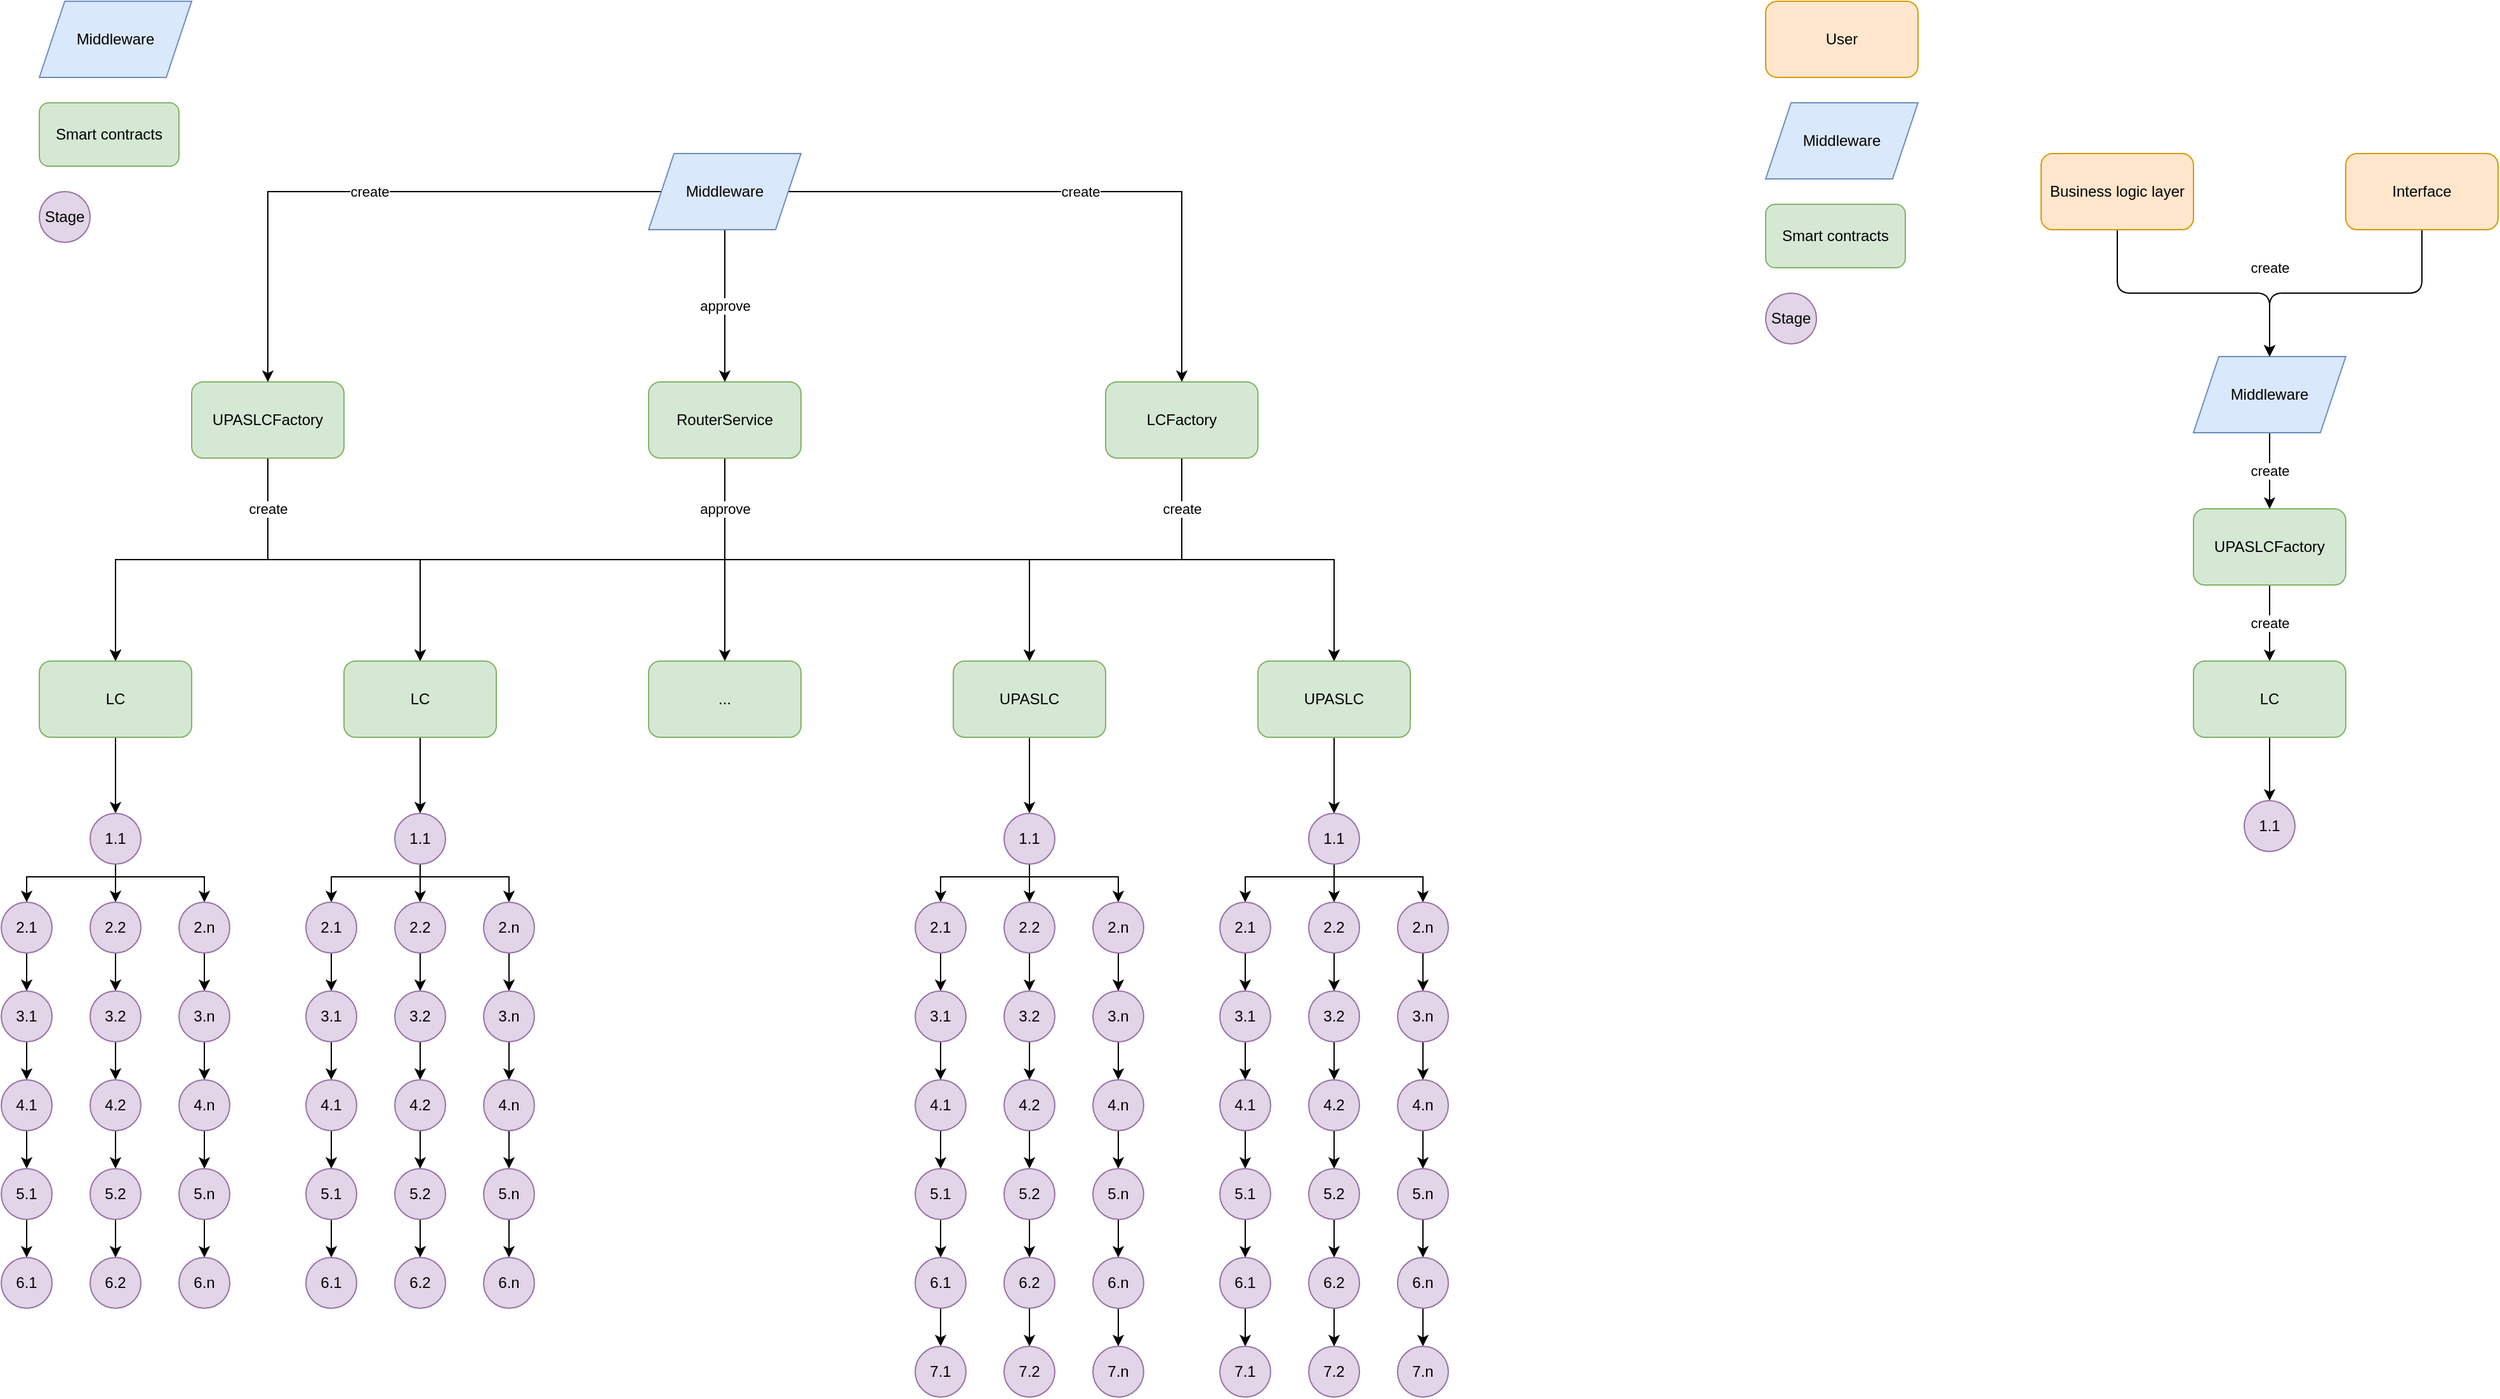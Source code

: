 <mxfile version="18.1.3" type="github" pages="2">
  <diagram id="cOJ6bMbGwsnGVkhMZ-Hh" name="Page-1">
    <mxGraphModel dx="3000" dy="1718" grid="1" gridSize="10" guides="1" tooltips="1" connect="1" arrows="1" fold="1" page="1" pageScale="1" pageWidth="1200" pageHeight="1600" math="0" shadow="0">
      <root>
        <mxCell id="0" />
        <mxCell id="1" style="" parent="0" />
        <mxCell id="2ZjBECKihrtTbiOOMeR6-36" style="edgeStyle=orthogonalEdgeStyle;rounded=0;orthogonalLoop=1;jettySize=auto;html=1;entryX=0.5;entryY=0;entryDx=0;entryDy=0;" parent="1" source="2ZjBECKihrtTbiOOMeR6-1" target="2ZjBECKihrtTbiOOMeR6-8" edge="1">
          <mxGeometry relative="1" as="geometry">
            <Array as="points">
              <mxPoint x="580" y="440" />
              <mxPoint x="100" y="440" />
            </Array>
          </mxGeometry>
        </mxCell>
        <mxCell id="2ZjBECKihrtTbiOOMeR6-37" style="edgeStyle=orthogonalEdgeStyle;rounded=0;orthogonalLoop=1;jettySize=auto;html=1;entryX=0.5;entryY=0;entryDx=0;entryDy=0;" parent="1" source="2ZjBECKihrtTbiOOMeR6-1" target="2ZjBECKihrtTbiOOMeR6-22" edge="1">
          <mxGeometry relative="1" as="geometry">
            <Array as="points">
              <mxPoint x="580" y="440" />
              <mxPoint x="340" y="440" />
            </Array>
          </mxGeometry>
        </mxCell>
        <mxCell id="2ZjBECKihrtTbiOOMeR6-38" style="edgeStyle=orthogonalEdgeStyle;rounded=0;orthogonalLoop=1;jettySize=auto;html=1;" parent="1" source="2ZjBECKihrtTbiOOMeR6-1" target="2ZjBECKihrtTbiOOMeR6-28" edge="1">
          <mxGeometry relative="1" as="geometry">
            <Array as="points">
              <mxPoint x="580" y="440" />
              <mxPoint x="1060" y="440" />
            </Array>
          </mxGeometry>
        </mxCell>
        <mxCell id="2ZjBECKihrtTbiOOMeR6-39" style="edgeStyle=orthogonalEdgeStyle;rounded=0;orthogonalLoop=1;jettySize=auto;html=1;" parent="1" source="2ZjBECKihrtTbiOOMeR6-1" target="2ZjBECKihrtTbiOOMeR6-26" edge="1">
          <mxGeometry relative="1" as="geometry">
            <Array as="points">
              <mxPoint x="580" y="440" />
              <mxPoint x="820" y="440" />
            </Array>
          </mxGeometry>
        </mxCell>
        <mxCell id="2ZjBECKihrtTbiOOMeR6-40" value="approve" style="edgeStyle=orthogonalEdgeStyle;rounded=0;orthogonalLoop=1;jettySize=auto;html=1;entryX=0.5;entryY=0;entryDx=0;entryDy=0;" parent="1" source="2ZjBECKihrtTbiOOMeR6-1" target="2ZjBECKihrtTbiOOMeR6-32" edge="1">
          <mxGeometry x="-0.5" relative="1" as="geometry">
            <mxPoint as="offset" />
          </mxGeometry>
        </mxCell>
        <mxCell id="2ZjBECKihrtTbiOOMeR6-1" value="RouterService" style="rounded=1;whiteSpace=wrap;html=1;fillColor=#d5e8d4;strokeColor=#82b366;" parent="1" vertex="1">
          <mxGeometry x="520" y="300" width="120" height="60" as="geometry" />
        </mxCell>
        <mxCell id="2ZjBECKihrtTbiOOMeR6-23" style="edgeStyle=orthogonalEdgeStyle;rounded=0;orthogonalLoop=1;jettySize=auto;html=1;entryX=0.5;entryY=0;entryDx=0;entryDy=0;" parent="1" source="2ZjBECKihrtTbiOOMeR6-2" target="2ZjBECKihrtTbiOOMeR6-8" edge="1">
          <mxGeometry relative="1" as="geometry">
            <Array as="points">
              <mxPoint x="220" y="440" />
              <mxPoint x="100" y="440" />
            </Array>
          </mxGeometry>
        </mxCell>
        <mxCell id="2ZjBECKihrtTbiOOMeR6-25" value="create" style="edgeStyle=orthogonalEdgeStyle;rounded=0;orthogonalLoop=1;jettySize=auto;html=1;entryX=0.5;entryY=0;entryDx=0;entryDy=0;" parent="1" source="2ZjBECKihrtTbiOOMeR6-2" target="2ZjBECKihrtTbiOOMeR6-22" edge="1">
          <mxGeometry x="-0.714" relative="1" as="geometry">
            <Array as="points">
              <mxPoint x="220" y="440" />
              <mxPoint x="340" y="440" />
            </Array>
            <mxPoint as="offset" />
          </mxGeometry>
        </mxCell>
        <mxCell id="2ZjBECKihrtTbiOOMeR6-2" value="UPASLCFactory" style="rounded=1;whiteSpace=wrap;html=1;fillColor=#d5e8d4;strokeColor=#82b366;" parent="1" vertex="1">
          <mxGeometry x="160" y="300" width="120" height="60" as="geometry" />
        </mxCell>
        <mxCell id="2ZjBECKihrtTbiOOMeR6-30" style="edgeStyle=orthogonalEdgeStyle;rounded=0;orthogonalLoop=1;jettySize=auto;html=1;entryX=0.5;entryY=0;entryDx=0;entryDy=0;" parent="1" source="2ZjBECKihrtTbiOOMeR6-3" target="2ZjBECKihrtTbiOOMeR6-26" edge="1">
          <mxGeometry relative="1" as="geometry">
            <Array as="points">
              <mxPoint x="860" y="440" />
              <mxPoint x="740" y="440" />
            </Array>
          </mxGeometry>
        </mxCell>
        <mxCell id="2ZjBECKihrtTbiOOMeR6-31" value="create" style="edgeStyle=orthogonalEdgeStyle;rounded=0;orthogonalLoop=1;jettySize=auto;html=1;entryX=0.5;entryY=0;entryDx=0;entryDy=0;" parent="1" source="2ZjBECKihrtTbiOOMeR6-3" target="2ZjBECKihrtTbiOOMeR6-28" edge="1">
          <mxGeometry x="-0.818" relative="1" as="geometry">
            <Array as="points">
              <mxPoint x="860" y="440" />
              <mxPoint x="980" y="440" />
            </Array>
            <mxPoint as="offset" />
          </mxGeometry>
        </mxCell>
        <mxCell id="2ZjBECKihrtTbiOOMeR6-3" value="LCFactory" style="rounded=1;whiteSpace=wrap;html=1;fillColor=#d5e8d4;strokeColor=#82b366;" parent="1" vertex="1">
          <mxGeometry x="880" y="300" width="120" height="60" as="geometry" />
        </mxCell>
        <mxCell id="2ZjBECKihrtTbiOOMeR6-5" value="create" style="edgeStyle=orthogonalEdgeStyle;rounded=0;orthogonalLoop=1;jettySize=auto;html=1;entryX=0.5;entryY=0;entryDx=0;entryDy=0;" parent="1" source="2ZjBECKihrtTbiOOMeR6-4" target="2ZjBECKihrtTbiOOMeR6-2" edge="1">
          <mxGeometry relative="1" as="geometry" />
        </mxCell>
        <mxCell id="2ZjBECKihrtTbiOOMeR6-6" value="create" style="edgeStyle=orthogonalEdgeStyle;rounded=0;orthogonalLoop=1;jettySize=auto;html=1;" parent="1" source="2ZjBECKihrtTbiOOMeR6-4" target="2ZjBECKihrtTbiOOMeR6-3" edge="1">
          <mxGeometry relative="1" as="geometry" />
        </mxCell>
        <mxCell id="2ZjBECKihrtTbiOOMeR6-7" value="approve" style="edgeStyle=orthogonalEdgeStyle;rounded=0;orthogonalLoop=1;jettySize=auto;html=1;" parent="1" source="2ZjBECKihrtTbiOOMeR6-4" target="2ZjBECKihrtTbiOOMeR6-1" edge="1">
          <mxGeometry relative="1" as="geometry" />
        </mxCell>
        <mxCell id="2ZjBECKihrtTbiOOMeR6-4" value="Middleware" style="shape=parallelogram;perimeter=parallelogramPerimeter;whiteSpace=wrap;html=1;fixedSize=1;fillColor=#dae8fc;strokeColor=#6c8ebf;" parent="1" vertex="1">
          <mxGeometry x="520" y="120" width="120" height="60" as="geometry" />
        </mxCell>
        <mxCell id="2ZjBECKihrtTbiOOMeR6-64" style="edgeStyle=orthogonalEdgeStyle;rounded=0;orthogonalLoop=1;jettySize=auto;html=1;entryX=0.5;entryY=0;entryDx=0;entryDy=0;" parent="1" source="2ZjBECKihrtTbiOOMeR6-8" target="2ZjBECKihrtTbiOOMeR6-43" edge="1">
          <mxGeometry relative="1" as="geometry" />
        </mxCell>
        <mxCell id="2ZjBECKihrtTbiOOMeR6-8" value="LC" style="rounded=1;whiteSpace=wrap;html=1;fillColor=#d5e8d4;strokeColor=#82b366;" parent="1" vertex="1">
          <mxGeometry x="40" y="520" width="120" height="60" as="geometry" />
        </mxCell>
        <mxCell id="2ZjBECKihrtTbiOOMeR6-125" style="edgeStyle=orthogonalEdgeStyle;rounded=0;orthogonalLoop=1;jettySize=auto;html=1;entryX=0.5;entryY=0;entryDx=0;entryDy=0;" parent="1" source="2ZjBECKihrtTbiOOMeR6-22" target="2ZjBECKihrtTbiOOMeR6-71" edge="1">
          <mxGeometry relative="1" as="geometry" />
        </mxCell>
        <mxCell id="2ZjBECKihrtTbiOOMeR6-22" value="LC" style="rounded=1;whiteSpace=wrap;html=1;fillColor=#d5e8d4;strokeColor=#82b366;" parent="1" vertex="1">
          <mxGeometry x="280" y="520" width="120" height="60" as="geometry" />
        </mxCell>
        <mxCell id="2ZjBECKihrtTbiOOMeR6-127" style="edgeStyle=orthogonalEdgeStyle;rounded=0;orthogonalLoop=1;jettySize=auto;html=1;entryX=0.5;entryY=0;entryDx=0;entryDy=0;" parent="1" source="2ZjBECKihrtTbiOOMeR6-26" target="2ZjBECKihrtTbiOOMeR6-90" edge="1">
          <mxGeometry relative="1" as="geometry" />
        </mxCell>
        <mxCell id="2ZjBECKihrtTbiOOMeR6-26" value="UPASLC" style="rounded=1;whiteSpace=wrap;html=1;fillColor=#d5e8d4;strokeColor=#82b366;" parent="1" vertex="1">
          <mxGeometry x="760" y="520" width="120" height="60" as="geometry" />
        </mxCell>
        <mxCell id="2ZjBECKihrtTbiOOMeR6-128" style="edgeStyle=orthogonalEdgeStyle;rounded=0;orthogonalLoop=1;jettySize=auto;html=1;entryX=0.5;entryY=0;entryDx=0;entryDy=0;" parent="1" source="2ZjBECKihrtTbiOOMeR6-28" target="2ZjBECKihrtTbiOOMeR6-109" edge="1">
          <mxGeometry relative="1" as="geometry" />
        </mxCell>
        <mxCell id="2ZjBECKihrtTbiOOMeR6-28" value="UPASLC" style="rounded=1;whiteSpace=wrap;html=1;fillColor=#d5e8d4;strokeColor=#82b366;" parent="1" vertex="1">
          <mxGeometry x="1000" y="520" width="120" height="60" as="geometry" />
        </mxCell>
        <mxCell id="2ZjBECKihrtTbiOOMeR6-32" value="..." style="rounded=1;whiteSpace=wrap;html=1;fillColor=#d5e8d4;strokeColor=#82b366;" parent="1" vertex="1">
          <mxGeometry x="520" y="520" width="120" height="60" as="geometry" />
        </mxCell>
        <mxCell id="2ZjBECKihrtTbiOOMeR6-35" value="Smart contracts" style="rounded=1;whiteSpace=wrap;html=1;fillColor=#d5e8d4;strokeColor=#82b366;" parent="1" vertex="1">
          <mxGeometry x="40" y="80" width="110" height="50" as="geometry" />
        </mxCell>
        <mxCell id="2ZjBECKihrtTbiOOMeR6-55" style="edgeStyle=orthogonalEdgeStyle;rounded=0;orthogonalLoop=1;jettySize=auto;html=1;strokeColor=#000000;" parent="1" source="2ZjBECKihrtTbiOOMeR6-43" target="2ZjBECKihrtTbiOOMeR6-46" edge="1">
          <mxGeometry relative="1" as="geometry" />
        </mxCell>
        <mxCell id="2ZjBECKihrtTbiOOMeR6-56" style="edgeStyle=orthogonalEdgeStyle;rounded=0;orthogonalLoop=1;jettySize=auto;html=1;strokeColor=#000000;" parent="1" source="2ZjBECKihrtTbiOOMeR6-43" target="2ZjBECKihrtTbiOOMeR6-44" edge="1">
          <mxGeometry relative="1" as="geometry">
            <Array as="points">
              <mxPoint x="100" y="690" />
              <mxPoint x="30" y="690" />
            </Array>
          </mxGeometry>
        </mxCell>
        <mxCell id="2ZjBECKihrtTbiOOMeR6-57" style="edgeStyle=orthogonalEdgeStyle;rounded=0;orthogonalLoop=1;jettySize=auto;html=1;strokeColor=#000000;" parent="1" source="2ZjBECKihrtTbiOOMeR6-43" target="2ZjBECKihrtTbiOOMeR6-45" edge="1">
          <mxGeometry relative="1" as="geometry">
            <Array as="points">
              <mxPoint x="100" y="690" />
              <mxPoint x="170" y="690" />
            </Array>
          </mxGeometry>
        </mxCell>
        <mxCell id="2ZjBECKihrtTbiOOMeR6-43" value="1.1" style="ellipse;whiteSpace=wrap;html=1;aspect=fixed;fillColor=#e1d5e7;strokeColor=#9673a6;" parent="1" vertex="1">
          <mxGeometry x="80" y="640" width="40" height="40" as="geometry" />
        </mxCell>
        <mxCell id="2ZjBECKihrtTbiOOMeR6-59" style="edgeStyle=orthogonalEdgeStyle;rounded=0;orthogonalLoop=1;jettySize=auto;html=1;strokeColor=#000000;" parent="1" source="2ZjBECKihrtTbiOOMeR6-44" target="2ZjBECKihrtTbiOOMeR6-49" edge="1">
          <mxGeometry relative="1" as="geometry" />
        </mxCell>
        <mxCell id="2ZjBECKihrtTbiOOMeR6-44" value="2.1" style="ellipse;whiteSpace=wrap;html=1;aspect=fixed;fillColor=#e1d5e7;strokeColor=#9673a6;" parent="1" vertex="1">
          <mxGeometry x="10" y="710" width="40" height="40" as="geometry" />
        </mxCell>
        <mxCell id="2ZjBECKihrtTbiOOMeR6-60" style="edgeStyle=orthogonalEdgeStyle;rounded=0;orthogonalLoop=1;jettySize=auto;html=1;strokeColor=#000000;" parent="1" source="2ZjBECKihrtTbiOOMeR6-45" target="2ZjBECKihrtTbiOOMeR6-50" edge="1">
          <mxGeometry relative="1" as="geometry" />
        </mxCell>
        <mxCell id="2ZjBECKihrtTbiOOMeR6-45" value="2.n" style="ellipse;whiteSpace=wrap;html=1;aspect=fixed;fillColor=#e1d5e7;strokeColor=#9673a6;" parent="1" vertex="1">
          <mxGeometry x="150" y="710" width="40" height="40" as="geometry" />
        </mxCell>
        <mxCell id="2ZjBECKihrtTbiOOMeR6-58" style="edgeStyle=orthogonalEdgeStyle;rounded=0;orthogonalLoop=1;jettySize=auto;html=1;strokeColor=#000000;" parent="1" source="2ZjBECKihrtTbiOOMeR6-46" target="2ZjBECKihrtTbiOOMeR6-51" edge="1">
          <mxGeometry relative="1" as="geometry" />
        </mxCell>
        <mxCell id="2ZjBECKihrtTbiOOMeR6-46" value="2.2" style="ellipse;whiteSpace=wrap;html=1;aspect=fixed;fillColor=#e1d5e7;strokeColor=#9673a6;" parent="1" vertex="1">
          <mxGeometry x="80" y="710" width="40" height="40" as="geometry" />
        </mxCell>
        <mxCell id="2ZjBECKihrtTbiOOMeR6-61" style="edgeStyle=orthogonalEdgeStyle;rounded=0;orthogonalLoop=1;jettySize=auto;html=1;strokeColor=#000000;" parent="1" source="2ZjBECKihrtTbiOOMeR6-49" target="2ZjBECKihrtTbiOOMeR6-52" edge="1">
          <mxGeometry relative="1" as="geometry" />
        </mxCell>
        <mxCell id="2ZjBECKihrtTbiOOMeR6-49" value="3.1" style="ellipse;whiteSpace=wrap;html=1;aspect=fixed;fillColor=#e1d5e7;strokeColor=#9673a6;" parent="1" vertex="1">
          <mxGeometry x="10" y="780" width="40" height="40" as="geometry" />
        </mxCell>
        <mxCell id="2ZjBECKihrtTbiOOMeR6-63" style="edgeStyle=orthogonalEdgeStyle;rounded=0;orthogonalLoop=1;jettySize=auto;html=1;entryX=0.5;entryY=0;entryDx=0;entryDy=0;strokeColor=#000000;" parent="1" source="2ZjBECKihrtTbiOOMeR6-50" target="2ZjBECKihrtTbiOOMeR6-53" edge="1">
          <mxGeometry relative="1" as="geometry" />
        </mxCell>
        <mxCell id="2ZjBECKihrtTbiOOMeR6-50" value="3.n" style="ellipse;whiteSpace=wrap;html=1;aspect=fixed;fillColor=#e1d5e7;strokeColor=#9673a6;" parent="1" vertex="1">
          <mxGeometry x="150" y="780" width="40" height="40" as="geometry" />
        </mxCell>
        <mxCell id="2ZjBECKihrtTbiOOMeR6-62" style="edgeStyle=orthogonalEdgeStyle;rounded=0;orthogonalLoop=1;jettySize=auto;html=1;entryX=0.5;entryY=0;entryDx=0;entryDy=0;strokeColor=#000000;" parent="1" source="2ZjBECKihrtTbiOOMeR6-51" target="2ZjBECKihrtTbiOOMeR6-54" edge="1">
          <mxGeometry relative="1" as="geometry" />
        </mxCell>
        <mxCell id="2ZjBECKihrtTbiOOMeR6-51" value="3.2" style="ellipse;whiteSpace=wrap;html=1;aspect=fixed;fillColor=#e1d5e7;strokeColor=#9673a6;" parent="1" vertex="1">
          <mxGeometry x="80" y="780" width="40" height="40" as="geometry" />
        </mxCell>
        <mxCell id="2ZjBECKihrtTbiOOMeR6-140" style="edgeStyle=orthogonalEdgeStyle;rounded=0;orthogonalLoop=1;jettySize=auto;html=1;strokeColor=#000000;" parent="1" source="2ZjBECKihrtTbiOOMeR6-52" target="2ZjBECKihrtTbiOOMeR6-134" edge="1">
          <mxGeometry relative="1" as="geometry" />
        </mxCell>
        <mxCell id="2ZjBECKihrtTbiOOMeR6-52" value="4.1" style="ellipse;whiteSpace=wrap;html=1;aspect=fixed;fillColor=#e1d5e7;strokeColor=#9673a6;" parent="1" vertex="1">
          <mxGeometry x="10" y="850" width="40" height="40" as="geometry" />
        </mxCell>
        <mxCell id="2ZjBECKihrtTbiOOMeR6-144" style="edgeStyle=orthogonalEdgeStyle;rounded=0;orthogonalLoop=1;jettySize=auto;html=1;strokeColor=#000000;" parent="1" source="2ZjBECKihrtTbiOOMeR6-53" target="2ZjBECKihrtTbiOOMeR6-135" edge="1">
          <mxGeometry relative="1" as="geometry" />
        </mxCell>
        <mxCell id="2ZjBECKihrtTbiOOMeR6-53" value="4.n" style="ellipse;whiteSpace=wrap;html=1;aspect=fixed;fillColor=#e1d5e7;strokeColor=#9673a6;" parent="1" vertex="1">
          <mxGeometry x="150" y="850" width="40" height="40" as="geometry" />
        </mxCell>
        <mxCell id="2ZjBECKihrtTbiOOMeR6-142" style="edgeStyle=orthogonalEdgeStyle;rounded=0;orthogonalLoop=1;jettySize=auto;html=1;strokeColor=#000000;" parent="1" source="2ZjBECKihrtTbiOOMeR6-54" target="2ZjBECKihrtTbiOOMeR6-136" edge="1">
          <mxGeometry relative="1" as="geometry" />
        </mxCell>
        <mxCell id="2ZjBECKihrtTbiOOMeR6-54" value="4.2" style="ellipse;whiteSpace=wrap;html=1;aspect=fixed;fillColor=#e1d5e7;strokeColor=#9673a6;" parent="1" vertex="1">
          <mxGeometry x="80" y="850" width="40" height="40" as="geometry" />
        </mxCell>
        <mxCell id="2ZjBECKihrtTbiOOMeR6-68" style="edgeStyle=orthogonalEdgeStyle;rounded=0;orthogonalLoop=1;jettySize=auto;html=1;fillColor=#e1d5e7;strokeColor=#000000;" parent="1" source="2ZjBECKihrtTbiOOMeR6-71" target="2ZjBECKihrtTbiOOMeR6-77" edge="1">
          <mxGeometry relative="1" as="geometry" />
        </mxCell>
        <mxCell id="2ZjBECKihrtTbiOOMeR6-69" style="edgeStyle=orthogonalEdgeStyle;rounded=0;orthogonalLoop=1;jettySize=auto;html=1;fillColor=#e1d5e7;strokeColor=#000000;" parent="1" source="2ZjBECKihrtTbiOOMeR6-71" target="2ZjBECKihrtTbiOOMeR6-73" edge="1">
          <mxGeometry relative="1" as="geometry">
            <Array as="points">
              <mxPoint x="340" y="690" />
              <mxPoint x="270" y="690" />
            </Array>
          </mxGeometry>
        </mxCell>
        <mxCell id="2ZjBECKihrtTbiOOMeR6-70" style="edgeStyle=orthogonalEdgeStyle;rounded=0;orthogonalLoop=1;jettySize=auto;html=1;fillColor=#e1d5e7;strokeColor=#000000;" parent="1" source="2ZjBECKihrtTbiOOMeR6-71" target="2ZjBECKihrtTbiOOMeR6-75" edge="1">
          <mxGeometry relative="1" as="geometry">
            <Array as="points">
              <mxPoint x="340" y="690" />
              <mxPoint x="410" y="690" />
            </Array>
          </mxGeometry>
        </mxCell>
        <mxCell id="2ZjBECKihrtTbiOOMeR6-71" value="1.1" style="ellipse;whiteSpace=wrap;html=1;aspect=fixed;fillColor=#e1d5e7;strokeColor=#9673a6;" parent="1" vertex="1">
          <mxGeometry x="320" y="640" width="40" height="40" as="geometry" />
        </mxCell>
        <mxCell id="2ZjBECKihrtTbiOOMeR6-72" style="edgeStyle=orthogonalEdgeStyle;rounded=0;orthogonalLoop=1;jettySize=auto;html=1;fillColor=#e1d5e7;strokeColor=#000000;" parent="1" source="2ZjBECKihrtTbiOOMeR6-73" target="2ZjBECKihrtTbiOOMeR6-79" edge="1">
          <mxGeometry relative="1" as="geometry" />
        </mxCell>
        <mxCell id="2ZjBECKihrtTbiOOMeR6-73" value="2.1" style="ellipse;whiteSpace=wrap;html=1;aspect=fixed;fillColor=#e1d5e7;strokeColor=#9673a6;" parent="1" vertex="1">
          <mxGeometry x="250" y="710" width="40" height="40" as="geometry" />
        </mxCell>
        <mxCell id="2ZjBECKihrtTbiOOMeR6-74" style="edgeStyle=orthogonalEdgeStyle;rounded=0;orthogonalLoop=1;jettySize=auto;html=1;fillColor=#e1d5e7;strokeColor=#000000;" parent="1" source="2ZjBECKihrtTbiOOMeR6-75" target="2ZjBECKihrtTbiOOMeR6-81" edge="1">
          <mxGeometry relative="1" as="geometry" />
        </mxCell>
        <mxCell id="2ZjBECKihrtTbiOOMeR6-75" value="2.n" style="ellipse;whiteSpace=wrap;html=1;aspect=fixed;fillColor=#e1d5e7;strokeColor=#9673a6;" parent="1" vertex="1">
          <mxGeometry x="390" y="710" width="40" height="40" as="geometry" />
        </mxCell>
        <mxCell id="2ZjBECKihrtTbiOOMeR6-76" style="edgeStyle=orthogonalEdgeStyle;rounded=0;orthogonalLoop=1;jettySize=auto;html=1;fillColor=#e1d5e7;strokeColor=#000000;" parent="1" source="2ZjBECKihrtTbiOOMeR6-77" target="2ZjBECKihrtTbiOOMeR6-83" edge="1">
          <mxGeometry relative="1" as="geometry" />
        </mxCell>
        <mxCell id="2ZjBECKihrtTbiOOMeR6-77" value="2.2" style="ellipse;whiteSpace=wrap;html=1;aspect=fixed;fillColor=#e1d5e7;strokeColor=#9673a6;" parent="1" vertex="1">
          <mxGeometry x="320" y="710" width="40" height="40" as="geometry" />
        </mxCell>
        <mxCell id="2ZjBECKihrtTbiOOMeR6-78" style="edgeStyle=orthogonalEdgeStyle;rounded=0;orthogonalLoop=1;jettySize=auto;html=1;fillColor=#e1d5e7;strokeColor=#000000;" parent="1" source="2ZjBECKihrtTbiOOMeR6-79" target="2ZjBECKihrtTbiOOMeR6-84" edge="1">
          <mxGeometry relative="1" as="geometry" />
        </mxCell>
        <mxCell id="2ZjBECKihrtTbiOOMeR6-79" value="3.1" style="ellipse;whiteSpace=wrap;html=1;aspect=fixed;fillColor=#e1d5e7;strokeColor=#9673a6;" parent="1" vertex="1">
          <mxGeometry x="250" y="780" width="40" height="40" as="geometry" />
        </mxCell>
        <mxCell id="2ZjBECKihrtTbiOOMeR6-80" style="edgeStyle=orthogonalEdgeStyle;rounded=0;orthogonalLoop=1;jettySize=auto;html=1;entryX=0.5;entryY=0;entryDx=0;entryDy=0;fillColor=#e1d5e7;strokeColor=#000000;" parent="1" source="2ZjBECKihrtTbiOOMeR6-81" target="2ZjBECKihrtTbiOOMeR6-85" edge="1">
          <mxGeometry relative="1" as="geometry" />
        </mxCell>
        <mxCell id="2ZjBECKihrtTbiOOMeR6-81" value="3.n" style="ellipse;whiteSpace=wrap;html=1;aspect=fixed;fillColor=#e1d5e7;strokeColor=#9673a6;" parent="1" vertex="1">
          <mxGeometry x="390" y="780" width="40" height="40" as="geometry" />
        </mxCell>
        <mxCell id="2ZjBECKihrtTbiOOMeR6-82" style="edgeStyle=orthogonalEdgeStyle;rounded=0;orthogonalLoop=1;jettySize=auto;html=1;entryX=0.5;entryY=0;entryDx=0;entryDy=0;fillColor=#e1d5e7;strokeColor=#000000;" parent="1" source="2ZjBECKihrtTbiOOMeR6-83" target="2ZjBECKihrtTbiOOMeR6-86" edge="1">
          <mxGeometry relative="1" as="geometry" />
        </mxCell>
        <mxCell id="2ZjBECKihrtTbiOOMeR6-83" value="3.2" style="ellipse;whiteSpace=wrap;html=1;aspect=fixed;fillColor=#e1d5e7;strokeColor=#9673a6;" parent="1" vertex="1">
          <mxGeometry x="320" y="780" width="40" height="40" as="geometry" />
        </mxCell>
        <mxCell id="2ZjBECKihrtTbiOOMeR6-173" style="edgeStyle=orthogonalEdgeStyle;rounded=0;orthogonalLoop=1;jettySize=auto;html=1;entryX=0.5;entryY=0;entryDx=0;entryDy=0;strokeColor=#000000;" parent="1" source="2ZjBECKihrtTbiOOMeR6-84" target="2ZjBECKihrtTbiOOMeR6-147" edge="1">
          <mxGeometry relative="1" as="geometry" />
        </mxCell>
        <mxCell id="2ZjBECKihrtTbiOOMeR6-84" value="4.1" style="ellipse;whiteSpace=wrap;html=1;aspect=fixed;fillColor=#e1d5e7;strokeColor=#9673a6;" parent="1" vertex="1">
          <mxGeometry x="250" y="850" width="40" height="40" as="geometry" />
        </mxCell>
        <mxCell id="2ZjBECKihrtTbiOOMeR6-175" style="edgeStyle=orthogonalEdgeStyle;rounded=0;orthogonalLoop=1;jettySize=auto;html=1;strokeColor=#000000;" parent="1" source="2ZjBECKihrtTbiOOMeR6-85" target="2ZjBECKihrtTbiOOMeR6-149" edge="1">
          <mxGeometry relative="1" as="geometry" />
        </mxCell>
        <mxCell id="2ZjBECKihrtTbiOOMeR6-85" value="4.n" style="ellipse;whiteSpace=wrap;html=1;aspect=fixed;fillColor=#e1d5e7;strokeColor=#9673a6;" parent="1" vertex="1">
          <mxGeometry x="390" y="850" width="40" height="40" as="geometry" />
        </mxCell>
        <mxCell id="2ZjBECKihrtTbiOOMeR6-174" style="edgeStyle=orthogonalEdgeStyle;rounded=0;orthogonalLoop=1;jettySize=auto;html=1;entryX=0.5;entryY=0;entryDx=0;entryDy=0;strokeColor=#000000;" parent="1" source="2ZjBECKihrtTbiOOMeR6-86" target="2ZjBECKihrtTbiOOMeR6-151" edge="1">
          <mxGeometry relative="1" as="geometry" />
        </mxCell>
        <mxCell id="2ZjBECKihrtTbiOOMeR6-86" value="4.2" style="ellipse;whiteSpace=wrap;html=1;aspect=fixed;fillColor=#e1d5e7;strokeColor=#9673a6;" parent="1" vertex="1">
          <mxGeometry x="320" y="850" width="40" height="40" as="geometry" />
        </mxCell>
        <mxCell id="2ZjBECKihrtTbiOOMeR6-87" style="edgeStyle=orthogonalEdgeStyle;rounded=0;orthogonalLoop=1;jettySize=auto;html=1;fillColor=#e1d5e7;strokeColor=#000000;" parent="1" source="2ZjBECKihrtTbiOOMeR6-90" target="2ZjBECKihrtTbiOOMeR6-96" edge="1">
          <mxGeometry relative="1" as="geometry" />
        </mxCell>
        <mxCell id="2ZjBECKihrtTbiOOMeR6-88" style="edgeStyle=orthogonalEdgeStyle;rounded=0;orthogonalLoop=1;jettySize=auto;html=1;fillColor=#e1d5e7;strokeColor=#000000;" parent="1" source="2ZjBECKihrtTbiOOMeR6-90" target="2ZjBECKihrtTbiOOMeR6-92" edge="1">
          <mxGeometry relative="1" as="geometry">
            <Array as="points">
              <mxPoint x="820" y="690" />
              <mxPoint x="750" y="690" />
            </Array>
          </mxGeometry>
        </mxCell>
        <mxCell id="2ZjBECKihrtTbiOOMeR6-89" style="edgeStyle=orthogonalEdgeStyle;rounded=0;orthogonalLoop=1;jettySize=auto;html=1;fillColor=#e1d5e7;strokeColor=#000000;" parent="1" source="2ZjBECKihrtTbiOOMeR6-90" target="2ZjBECKihrtTbiOOMeR6-94" edge="1">
          <mxGeometry relative="1" as="geometry">
            <Array as="points">
              <mxPoint x="820" y="690" />
              <mxPoint x="890" y="690" />
            </Array>
          </mxGeometry>
        </mxCell>
        <mxCell id="2ZjBECKihrtTbiOOMeR6-90" value="1.1" style="ellipse;whiteSpace=wrap;html=1;aspect=fixed;fillColor=#e1d5e7;strokeColor=#9673a6;" parent="1" vertex="1">
          <mxGeometry x="800" y="640" width="40" height="40" as="geometry" />
        </mxCell>
        <mxCell id="2ZjBECKihrtTbiOOMeR6-91" style="edgeStyle=orthogonalEdgeStyle;rounded=0;orthogonalLoop=1;jettySize=auto;html=1;fillColor=#e1d5e7;strokeColor=#000000;" parent="1" source="2ZjBECKihrtTbiOOMeR6-92" target="2ZjBECKihrtTbiOOMeR6-98" edge="1">
          <mxGeometry relative="1" as="geometry" />
        </mxCell>
        <mxCell id="2ZjBECKihrtTbiOOMeR6-92" value="2.1" style="ellipse;whiteSpace=wrap;html=1;aspect=fixed;fillColor=#e1d5e7;strokeColor=#9673a6;" parent="1" vertex="1">
          <mxGeometry x="730" y="710" width="40" height="40" as="geometry" />
        </mxCell>
        <mxCell id="2ZjBECKihrtTbiOOMeR6-93" style="edgeStyle=orthogonalEdgeStyle;rounded=0;orthogonalLoop=1;jettySize=auto;html=1;fillColor=#e1d5e7;strokeColor=#000000;" parent="1" source="2ZjBECKihrtTbiOOMeR6-94" target="2ZjBECKihrtTbiOOMeR6-100" edge="1">
          <mxGeometry relative="1" as="geometry" />
        </mxCell>
        <mxCell id="2ZjBECKihrtTbiOOMeR6-94" value="2.n" style="ellipse;whiteSpace=wrap;html=1;aspect=fixed;fillColor=#e1d5e7;strokeColor=#9673a6;" parent="1" vertex="1">
          <mxGeometry x="870" y="710" width="40" height="40" as="geometry" />
        </mxCell>
        <mxCell id="2ZjBECKihrtTbiOOMeR6-95" style="edgeStyle=orthogonalEdgeStyle;rounded=0;orthogonalLoop=1;jettySize=auto;html=1;fillColor=#e1d5e7;strokeColor=#000000;" parent="1" source="2ZjBECKihrtTbiOOMeR6-96" target="2ZjBECKihrtTbiOOMeR6-102" edge="1">
          <mxGeometry relative="1" as="geometry" />
        </mxCell>
        <mxCell id="2ZjBECKihrtTbiOOMeR6-96" value="2.2" style="ellipse;whiteSpace=wrap;html=1;aspect=fixed;fillColor=#e1d5e7;strokeColor=#9673a6;" parent="1" vertex="1">
          <mxGeometry x="800" y="710" width="40" height="40" as="geometry" />
        </mxCell>
        <mxCell id="2ZjBECKihrtTbiOOMeR6-97" style="edgeStyle=orthogonalEdgeStyle;rounded=0;orthogonalLoop=1;jettySize=auto;html=1;fillColor=#e1d5e7;strokeColor=#000000;" parent="1" source="2ZjBECKihrtTbiOOMeR6-98" target="2ZjBECKihrtTbiOOMeR6-103" edge="1">
          <mxGeometry relative="1" as="geometry" />
        </mxCell>
        <mxCell id="2ZjBECKihrtTbiOOMeR6-98" value="3.1" style="ellipse;whiteSpace=wrap;html=1;aspect=fixed;fillColor=#e1d5e7;strokeColor=#9673a6;" parent="1" vertex="1">
          <mxGeometry x="730" y="780" width="40" height="40" as="geometry" />
        </mxCell>
        <mxCell id="2ZjBECKihrtTbiOOMeR6-99" style="edgeStyle=orthogonalEdgeStyle;rounded=0;orthogonalLoop=1;jettySize=auto;html=1;entryX=0.5;entryY=0;entryDx=0;entryDy=0;fillColor=#e1d5e7;strokeColor=#000000;" parent="1" source="2ZjBECKihrtTbiOOMeR6-100" target="2ZjBECKihrtTbiOOMeR6-104" edge="1">
          <mxGeometry relative="1" as="geometry" />
        </mxCell>
        <mxCell id="2ZjBECKihrtTbiOOMeR6-100" value="3.n" style="ellipse;whiteSpace=wrap;html=1;aspect=fixed;fillColor=#e1d5e7;strokeColor=#9673a6;" parent="1" vertex="1">
          <mxGeometry x="870" y="780" width="40" height="40" as="geometry" />
        </mxCell>
        <mxCell id="2ZjBECKihrtTbiOOMeR6-101" style="edgeStyle=orthogonalEdgeStyle;rounded=0;orthogonalLoop=1;jettySize=auto;html=1;entryX=0.5;entryY=0;entryDx=0;entryDy=0;fillColor=#e1d5e7;strokeColor=#000000;" parent="1" source="2ZjBECKihrtTbiOOMeR6-102" target="2ZjBECKihrtTbiOOMeR6-105" edge="1">
          <mxGeometry relative="1" as="geometry" />
        </mxCell>
        <mxCell id="2ZjBECKihrtTbiOOMeR6-102" value="3.2" style="ellipse;whiteSpace=wrap;html=1;aspect=fixed;fillColor=#e1d5e7;strokeColor=#9673a6;" parent="1" vertex="1">
          <mxGeometry x="800" y="780" width="40" height="40" as="geometry" />
        </mxCell>
        <mxCell id="2ZjBECKihrtTbiOOMeR6-177" style="edgeStyle=orthogonalEdgeStyle;rounded=0;orthogonalLoop=1;jettySize=auto;html=1;strokeColor=#000000;" parent="1" source="2ZjBECKihrtTbiOOMeR6-103" target="2ZjBECKihrtTbiOOMeR6-156" edge="1">
          <mxGeometry relative="1" as="geometry" />
        </mxCell>
        <mxCell id="2ZjBECKihrtTbiOOMeR6-103" value="4.1" style="ellipse;whiteSpace=wrap;html=1;aspect=fixed;fillColor=#e1d5e7;strokeColor=#9673a6;" parent="1" vertex="1">
          <mxGeometry x="730" y="850" width="40" height="40" as="geometry" />
        </mxCell>
        <mxCell id="2ZjBECKihrtTbiOOMeR6-179" style="edgeStyle=orthogonalEdgeStyle;rounded=0;orthogonalLoop=1;jettySize=auto;html=1;strokeColor=#000000;" parent="1" source="2ZjBECKihrtTbiOOMeR6-104" target="2ZjBECKihrtTbiOOMeR6-158" edge="1">
          <mxGeometry relative="1" as="geometry" />
        </mxCell>
        <mxCell id="2ZjBECKihrtTbiOOMeR6-104" value="4.n" style="ellipse;whiteSpace=wrap;html=1;aspect=fixed;fillColor=#e1d5e7;strokeColor=#9673a6;" parent="1" vertex="1">
          <mxGeometry x="870" y="850" width="40" height="40" as="geometry" />
        </mxCell>
        <mxCell id="2ZjBECKihrtTbiOOMeR6-178" style="edgeStyle=orthogonalEdgeStyle;rounded=0;orthogonalLoop=1;jettySize=auto;html=1;entryX=0.5;entryY=0;entryDx=0;entryDy=0;strokeColor=#000000;" parent="1" source="2ZjBECKihrtTbiOOMeR6-105" target="2ZjBECKihrtTbiOOMeR6-160" edge="1">
          <mxGeometry relative="1" as="geometry" />
        </mxCell>
        <mxCell id="2ZjBECKihrtTbiOOMeR6-105" value="4.2" style="ellipse;whiteSpace=wrap;html=1;aspect=fixed;fillColor=#e1d5e7;strokeColor=#9673a6;" parent="1" vertex="1">
          <mxGeometry x="800" y="850" width="40" height="40" as="geometry" />
        </mxCell>
        <mxCell id="2ZjBECKihrtTbiOOMeR6-106" style="edgeStyle=orthogonalEdgeStyle;rounded=0;orthogonalLoop=1;jettySize=auto;html=1;fillColor=#e1d5e7;strokeColor=#000000;" parent="1" source="2ZjBECKihrtTbiOOMeR6-109" target="2ZjBECKihrtTbiOOMeR6-115" edge="1">
          <mxGeometry relative="1" as="geometry" />
        </mxCell>
        <mxCell id="2ZjBECKihrtTbiOOMeR6-107" style="edgeStyle=orthogonalEdgeStyle;rounded=0;orthogonalLoop=1;jettySize=auto;html=1;fillColor=#e1d5e7;strokeColor=#000000;" parent="1" source="2ZjBECKihrtTbiOOMeR6-109" target="2ZjBECKihrtTbiOOMeR6-111" edge="1">
          <mxGeometry relative="1" as="geometry">
            <Array as="points">
              <mxPoint x="1060" y="690" />
              <mxPoint x="990" y="690" />
            </Array>
          </mxGeometry>
        </mxCell>
        <mxCell id="2ZjBECKihrtTbiOOMeR6-108" style="edgeStyle=orthogonalEdgeStyle;rounded=0;orthogonalLoop=1;jettySize=auto;html=1;fillColor=#e1d5e7;strokeColor=#000000;" parent="1" source="2ZjBECKihrtTbiOOMeR6-109" target="2ZjBECKihrtTbiOOMeR6-113" edge="1">
          <mxGeometry relative="1" as="geometry">
            <Array as="points">
              <mxPoint x="1060" y="690" />
              <mxPoint x="1130" y="690" />
            </Array>
          </mxGeometry>
        </mxCell>
        <mxCell id="2ZjBECKihrtTbiOOMeR6-109" value="1.1" style="ellipse;whiteSpace=wrap;html=1;aspect=fixed;fillColor=#e1d5e7;strokeColor=#9673a6;" parent="1" vertex="1">
          <mxGeometry x="1040" y="640" width="40" height="40" as="geometry" />
        </mxCell>
        <mxCell id="2ZjBECKihrtTbiOOMeR6-110" style="edgeStyle=orthogonalEdgeStyle;rounded=0;orthogonalLoop=1;jettySize=auto;html=1;fillColor=#e1d5e7;strokeColor=#000000;" parent="1" source="2ZjBECKihrtTbiOOMeR6-111" target="2ZjBECKihrtTbiOOMeR6-117" edge="1">
          <mxGeometry relative="1" as="geometry" />
        </mxCell>
        <mxCell id="2ZjBECKihrtTbiOOMeR6-111" value="2.1" style="ellipse;whiteSpace=wrap;html=1;aspect=fixed;fillColor=#e1d5e7;strokeColor=#9673a6;" parent="1" vertex="1">
          <mxGeometry x="970" y="710" width="40" height="40" as="geometry" />
        </mxCell>
        <mxCell id="2ZjBECKihrtTbiOOMeR6-112" style="edgeStyle=orthogonalEdgeStyle;rounded=0;orthogonalLoop=1;jettySize=auto;html=1;fillColor=#e1d5e7;strokeColor=#000000;" parent="1" source="2ZjBECKihrtTbiOOMeR6-113" target="2ZjBECKihrtTbiOOMeR6-119" edge="1">
          <mxGeometry relative="1" as="geometry" />
        </mxCell>
        <mxCell id="2ZjBECKihrtTbiOOMeR6-113" value="2.n" style="ellipse;whiteSpace=wrap;html=1;aspect=fixed;fillColor=#e1d5e7;strokeColor=#9673a6;" parent="1" vertex="1">
          <mxGeometry x="1110" y="710" width="40" height="40" as="geometry" />
        </mxCell>
        <mxCell id="2ZjBECKihrtTbiOOMeR6-114" style="edgeStyle=orthogonalEdgeStyle;rounded=0;orthogonalLoop=1;jettySize=auto;html=1;fillColor=#e1d5e7;strokeColor=#000000;" parent="1" source="2ZjBECKihrtTbiOOMeR6-115" target="2ZjBECKihrtTbiOOMeR6-121" edge="1">
          <mxGeometry relative="1" as="geometry" />
        </mxCell>
        <mxCell id="2ZjBECKihrtTbiOOMeR6-115" value="2.2" style="ellipse;whiteSpace=wrap;html=1;aspect=fixed;fillColor=#e1d5e7;strokeColor=#9673a6;" parent="1" vertex="1">
          <mxGeometry x="1040" y="710" width="40" height="40" as="geometry" />
        </mxCell>
        <mxCell id="2ZjBECKihrtTbiOOMeR6-116" style="edgeStyle=orthogonalEdgeStyle;rounded=0;orthogonalLoop=1;jettySize=auto;html=1;fillColor=#e1d5e7;strokeColor=#000000;" parent="1" source="2ZjBECKihrtTbiOOMeR6-117" target="2ZjBECKihrtTbiOOMeR6-122" edge="1">
          <mxGeometry relative="1" as="geometry" />
        </mxCell>
        <mxCell id="2ZjBECKihrtTbiOOMeR6-117" value="3.1" style="ellipse;whiteSpace=wrap;html=1;aspect=fixed;fillColor=#e1d5e7;strokeColor=#9673a6;" parent="1" vertex="1">
          <mxGeometry x="970" y="780" width="40" height="40" as="geometry" />
        </mxCell>
        <mxCell id="2ZjBECKihrtTbiOOMeR6-118" style="edgeStyle=orthogonalEdgeStyle;rounded=0;orthogonalLoop=1;jettySize=auto;html=1;entryX=0.5;entryY=0;entryDx=0;entryDy=0;fillColor=#e1d5e7;strokeColor=#000000;" parent="1" source="2ZjBECKihrtTbiOOMeR6-119" target="2ZjBECKihrtTbiOOMeR6-123" edge="1">
          <mxGeometry relative="1" as="geometry" />
        </mxCell>
        <mxCell id="2ZjBECKihrtTbiOOMeR6-119" value="3.n" style="ellipse;whiteSpace=wrap;html=1;aspect=fixed;fillColor=#e1d5e7;strokeColor=#9673a6;" parent="1" vertex="1">
          <mxGeometry x="1110" y="780" width="40" height="40" as="geometry" />
        </mxCell>
        <mxCell id="2ZjBECKihrtTbiOOMeR6-120" style="edgeStyle=orthogonalEdgeStyle;rounded=0;orthogonalLoop=1;jettySize=auto;html=1;entryX=0.5;entryY=0;entryDx=0;entryDy=0;fillColor=#e1d5e7;strokeColor=#000000;" parent="1" source="2ZjBECKihrtTbiOOMeR6-121" target="2ZjBECKihrtTbiOOMeR6-124" edge="1">
          <mxGeometry relative="1" as="geometry" />
        </mxCell>
        <mxCell id="2ZjBECKihrtTbiOOMeR6-121" value="3.2" style="ellipse;whiteSpace=wrap;html=1;aspect=fixed;fillColor=#e1d5e7;strokeColor=#9673a6;" parent="1" vertex="1">
          <mxGeometry x="1040" y="780" width="40" height="40" as="geometry" />
        </mxCell>
        <mxCell id="2ZjBECKihrtTbiOOMeR6-180" style="edgeStyle=orthogonalEdgeStyle;rounded=0;orthogonalLoop=1;jettySize=auto;html=1;entryX=0.5;entryY=0;entryDx=0;entryDy=0;strokeColor=#000000;" parent="1" source="2ZjBECKihrtTbiOOMeR6-122" target="2ZjBECKihrtTbiOOMeR6-165" edge="1">
          <mxGeometry relative="1" as="geometry" />
        </mxCell>
        <mxCell id="2ZjBECKihrtTbiOOMeR6-122" value="4.1" style="ellipse;whiteSpace=wrap;html=1;aspect=fixed;fillColor=#e1d5e7;strokeColor=#9673a6;" parent="1" vertex="1">
          <mxGeometry x="970" y="850" width="40" height="40" as="geometry" />
        </mxCell>
        <mxCell id="2ZjBECKihrtTbiOOMeR6-182" style="edgeStyle=orthogonalEdgeStyle;rounded=0;orthogonalLoop=1;jettySize=auto;html=1;entryX=0.5;entryY=0;entryDx=0;entryDy=0;strokeColor=#000000;" parent="1" source="2ZjBECKihrtTbiOOMeR6-123" target="2ZjBECKihrtTbiOOMeR6-167" edge="1">
          <mxGeometry relative="1" as="geometry" />
        </mxCell>
        <mxCell id="2ZjBECKihrtTbiOOMeR6-123" value="4.n" style="ellipse;whiteSpace=wrap;html=1;aspect=fixed;fillColor=#e1d5e7;strokeColor=#9673a6;" parent="1" vertex="1">
          <mxGeometry x="1110" y="850" width="40" height="40" as="geometry" />
        </mxCell>
        <mxCell id="2ZjBECKihrtTbiOOMeR6-181" style="edgeStyle=orthogonalEdgeStyle;rounded=0;orthogonalLoop=1;jettySize=auto;html=1;entryX=0.5;entryY=0;entryDx=0;entryDy=0;strokeColor=#000000;" parent="1" source="2ZjBECKihrtTbiOOMeR6-124" target="2ZjBECKihrtTbiOOMeR6-169" edge="1">
          <mxGeometry relative="1" as="geometry" />
        </mxCell>
        <mxCell id="2ZjBECKihrtTbiOOMeR6-124" value="4.2" style="ellipse;whiteSpace=wrap;html=1;aspect=fixed;fillColor=#e1d5e7;strokeColor=#9673a6;" parent="1" vertex="1">
          <mxGeometry x="1040" y="850" width="40" height="40" as="geometry" />
        </mxCell>
        <mxCell id="2ZjBECKihrtTbiOOMeR6-133" value="Stage" style="ellipse;whiteSpace=wrap;html=1;aspect=fixed;fillColor=#e1d5e7;strokeColor=#9673a6;" parent="1" vertex="1">
          <mxGeometry x="40" y="150" width="40" height="40" as="geometry" />
        </mxCell>
        <mxCell id="2ZjBECKihrtTbiOOMeR6-141" style="edgeStyle=orthogonalEdgeStyle;rounded=0;orthogonalLoop=1;jettySize=auto;html=1;strokeColor=#000000;" parent="1" source="2ZjBECKihrtTbiOOMeR6-134" target="2ZjBECKihrtTbiOOMeR6-137" edge="1">
          <mxGeometry relative="1" as="geometry" />
        </mxCell>
        <mxCell id="2ZjBECKihrtTbiOOMeR6-134" value="5.1" style="ellipse;whiteSpace=wrap;html=1;aspect=fixed;fillColor=#e1d5e7;strokeColor=#9673a6;" parent="1" vertex="1">
          <mxGeometry x="10" y="920" width="40" height="40" as="geometry" />
        </mxCell>
        <mxCell id="2ZjBECKihrtTbiOOMeR6-145" style="edgeStyle=orthogonalEdgeStyle;rounded=0;orthogonalLoop=1;jettySize=auto;html=1;strokeColor=#000000;" parent="1" source="2ZjBECKihrtTbiOOMeR6-135" target="2ZjBECKihrtTbiOOMeR6-138" edge="1">
          <mxGeometry relative="1" as="geometry" />
        </mxCell>
        <mxCell id="2ZjBECKihrtTbiOOMeR6-135" value="5.n" style="ellipse;whiteSpace=wrap;html=1;aspect=fixed;fillColor=#e1d5e7;strokeColor=#9673a6;" parent="1" vertex="1">
          <mxGeometry x="150" y="920" width="40" height="40" as="geometry" />
        </mxCell>
        <mxCell id="2ZjBECKihrtTbiOOMeR6-143" style="edgeStyle=orthogonalEdgeStyle;rounded=0;orthogonalLoop=1;jettySize=auto;html=1;entryX=0.5;entryY=0;entryDx=0;entryDy=0;strokeColor=#000000;" parent="1" source="2ZjBECKihrtTbiOOMeR6-136" target="2ZjBECKihrtTbiOOMeR6-139" edge="1">
          <mxGeometry relative="1" as="geometry" />
        </mxCell>
        <mxCell id="2ZjBECKihrtTbiOOMeR6-136" value="5.2" style="ellipse;whiteSpace=wrap;html=1;aspect=fixed;fillColor=#e1d5e7;strokeColor=#9673a6;" parent="1" vertex="1">
          <mxGeometry x="80" y="920" width="40" height="40" as="geometry" />
        </mxCell>
        <mxCell id="2ZjBECKihrtTbiOOMeR6-137" value="6.1" style="ellipse;whiteSpace=wrap;html=1;aspect=fixed;fillColor=#e1d5e7;strokeColor=#9673a6;" parent="1" vertex="1">
          <mxGeometry x="10" y="990" width="40" height="40" as="geometry" />
        </mxCell>
        <mxCell id="2ZjBECKihrtTbiOOMeR6-138" value="6.n" style="ellipse;whiteSpace=wrap;html=1;aspect=fixed;fillColor=#e1d5e7;strokeColor=#9673a6;" parent="1" vertex="1">
          <mxGeometry x="150" y="990" width="40" height="40" as="geometry" />
        </mxCell>
        <mxCell id="2ZjBECKihrtTbiOOMeR6-139" value="6.2" style="ellipse;whiteSpace=wrap;html=1;aspect=fixed;fillColor=#e1d5e7;strokeColor=#9673a6;" parent="1" vertex="1">
          <mxGeometry x="80" y="990" width="40" height="40" as="geometry" />
        </mxCell>
        <mxCell id="2ZjBECKihrtTbiOOMeR6-146" style="edgeStyle=orthogonalEdgeStyle;rounded=0;orthogonalLoop=1;jettySize=auto;html=1;strokeColor=#000000;" parent="1" source="2ZjBECKihrtTbiOOMeR6-147" target="2ZjBECKihrtTbiOOMeR6-152" edge="1">
          <mxGeometry relative="1" as="geometry" />
        </mxCell>
        <mxCell id="2ZjBECKihrtTbiOOMeR6-147" value="5.1" style="ellipse;whiteSpace=wrap;html=1;aspect=fixed;fillColor=#e1d5e7;strokeColor=#9673a6;" parent="1" vertex="1">
          <mxGeometry x="250" y="920" width="40" height="40" as="geometry" />
        </mxCell>
        <mxCell id="2ZjBECKihrtTbiOOMeR6-148" style="edgeStyle=orthogonalEdgeStyle;rounded=0;orthogonalLoop=1;jettySize=auto;html=1;strokeColor=#000000;" parent="1" source="2ZjBECKihrtTbiOOMeR6-149" target="2ZjBECKihrtTbiOOMeR6-153" edge="1">
          <mxGeometry relative="1" as="geometry" />
        </mxCell>
        <mxCell id="2ZjBECKihrtTbiOOMeR6-149" value="5.n" style="ellipse;whiteSpace=wrap;html=1;aspect=fixed;fillColor=#e1d5e7;strokeColor=#9673a6;" parent="1" vertex="1">
          <mxGeometry x="390" y="920" width="40" height="40" as="geometry" />
        </mxCell>
        <mxCell id="2ZjBECKihrtTbiOOMeR6-150" style="edgeStyle=orthogonalEdgeStyle;rounded=0;orthogonalLoop=1;jettySize=auto;html=1;entryX=0.5;entryY=0;entryDx=0;entryDy=0;strokeColor=#000000;" parent="1" source="2ZjBECKihrtTbiOOMeR6-151" target="2ZjBECKihrtTbiOOMeR6-154" edge="1">
          <mxGeometry relative="1" as="geometry" />
        </mxCell>
        <mxCell id="2ZjBECKihrtTbiOOMeR6-151" value="5.2" style="ellipse;whiteSpace=wrap;html=1;aspect=fixed;fillColor=#e1d5e7;strokeColor=#9673a6;" parent="1" vertex="1">
          <mxGeometry x="320" y="920" width="40" height="40" as="geometry" />
        </mxCell>
        <mxCell id="2ZjBECKihrtTbiOOMeR6-152" value="6.1" style="ellipse;whiteSpace=wrap;html=1;aspect=fixed;fillColor=#e1d5e7;strokeColor=#9673a6;" parent="1" vertex="1">
          <mxGeometry x="250" y="990" width="40" height="40" as="geometry" />
        </mxCell>
        <mxCell id="2ZjBECKihrtTbiOOMeR6-153" value="6.n" style="ellipse;whiteSpace=wrap;html=1;aspect=fixed;fillColor=#e1d5e7;strokeColor=#9673a6;" parent="1" vertex="1">
          <mxGeometry x="390" y="990" width="40" height="40" as="geometry" />
        </mxCell>
        <mxCell id="2ZjBECKihrtTbiOOMeR6-154" value="6.2" style="ellipse;whiteSpace=wrap;html=1;aspect=fixed;fillColor=#e1d5e7;strokeColor=#9673a6;" parent="1" vertex="1">
          <mxGeometry x="320" y="990" width="40" height="40" as="geometry" />
        </mxCell>
        <mxCell id="2ZjBECKihrtTbiOOMeR6-155" style="edgeStyle=orthogonalEdgeStyle;rounded=0;orthogonalLoop=1;jettySize=auto;html=1;strokeColor=#000000;" parent="1" source="2ZjBECKihrtTbiOOMeR6-156" target="2ZjBECKihrtTbiOOMeR6-161" edge="1">
          <mxGeometry relative="1" as="geometry" />
        </mxCell>
        <mxCell id="2ZjBECKihrtTbiOOMeR6-156" value="5.1" style="ellipse;whiteSpace=wrap;html=1;aspect=fixed;fillColor=#e1d5e7;strokeColor=#9673a6;" parent="1" vertex="1">
          <mxGeometry x="730" y="920" width="40" height="40" as="geometry" />
        </mxCell>
        <mxCell id="2ZjBECKihrtTbiOOMeR6-157" style="edgeStyle=orthogonalEdgeStyle;rounded=0;orthogonalLoop=1;jettySize=auto;html=1;strokeColor=#000000;" parent="1" source="2ZjBECKihrtTbiOOMeR6-158" target="2ZjBECKihrtTbiOOMeR6-162" edge="1">
          <mxGeometry relative="1" as="geometry" />
        </mxCell>
        <mxCell id="2ZjBECKihrtTbiOOMeR6-158" value="5.n" style="ellipse;whiteSpace=wrap;html=1;aspect=fixed;fillColor=#e1d5e7;strokeColor=#9673a6;" parent="1" vertex="1">
          <mxGeometry x="870" y="920" width="40" height="40" as="geometry" />
        </mxCell>
        <mxCell id="2ZjBECKihrtTbiOOMeR6-159" style="edgeStyle=orthogonalEdgeStyle;rounded=0;orthogonalLoop=1;jettySize=auto;html=1;entryX=0.5;entryY=0;entryDx=0;entryDy=0;strokeColor=#000000;" parent="1" source="2ZjBECKihrtTbiOOMeR6-160" target="2ZjBECKihrtTbiOOMeR6-163" edge="1">
          <mxGeometry relative="1" as="geometry" />
        </mxCell>
        <mxCell id="2ZjBECKihrtTbiOOMeR6-160" value="5.2" style="ellipse;whiteSpace=wrap;html=1;aspect=fixed;fillColor=#e1d5e7;strokeColor=#9673a6;" parent="1" vertex="1">
          <mxGeometry x="800" y="920" width="40" height="40" as="geometry" />
        </mxCell>
        <mxCell id="2ZjBECKihrtTbiOOMeR6-190" style="edgeStyle=orthogonalEdgeStyle;rounded=0;orthogonalLoop=1;jettySize=auto;html=1;entryX=0.5;entryY=0;entryDx=0;entryDy=0;strokeColor=#000000;" parent="1" source="2ZjBECKihrtTbiOOMeR6-161" target="2ZjBECKihrtTbiOOMeR6-183" edge="1">
          <mxGeometry relative="1" as="geometry" />
        </mxCell>
        <mxCell id="2ZjBECKihrtTbiOOMeR6-161" value="6.1" style="ellipse;whiteSpace=wrap;html=1;aspect=fixed;fillColor=#e1d5e7;strokeColor=#9673a6;" parent="1" vertex="1">
          <mxGeometry x="730" y="990" width="40" height="40" as="geometry" />
        </mxCell>
        <mxCell id="2ZjBECKihrtTbiOOMeR6-192" style="edgeStyle=orthogonalEdgeStyle;rounded=0;orthogonalLoop=1;jettySize=auto;html=1;entryX=0.5;entryY=0;entryDx=0;entryDy=0;strokeColor=#000000;" parent="1" source="2ZjBECKihrtTbiOOMeR6-162" target="2ZjBECKihrtTbiOOMeR6-184" edge="1">
          <mxGeometry relative="1" as="geometry" />
        </mxCell>
        <mxCell id="2ZjBECKihrtTbiOOMeR6-162" value="6.n" style="ellipse;whiteSpace=wrap;html=1;aspect=fixed;fillColor=#e1d5e7;strokeColor=#9673a6;" parent="1" vertex="1">
          <mxGeometry x="870" y="990" width="40" height="40" as="geometry" />
        </mxCell>
        <mxCell id="2ZjBECKihrtTbiOOMeR6-193" style="edgeStyle=orthogonalEdgeStyle;rounded=0;orthogonalLoop=1;jettySize=auto;html=1;entryX=0.5;entryY=0;entryDx=0;entryDy=0;strokeColor=#000000;" parent="1" source="2ZjBECKihrtTbiOOMeR6-163" target="2ZjBECKihrtTbiOOMeR6-185" edge="1">
          <mxGeometry relative="1" as="geometry" />
        </mxCell>
        <mxCell id="2ZjBECKihrtTbiOOMeR6-163" value="6.2" style="ellipse;whiteSpace=wrap;html=1;aspect=fixed;fillColor=#e1d5e7;strokeColor=#9673a6;" parent="1" vertex="1">
          <mxGeometry x="800" y="990" width="40" height="40" as="geometry" />
        </mxCell>
        <mxCell id="2ZjBECKihrtTbiOOMeR6-164" style="edgeStyle=orthogonalEdgeStyle;rounded=0;orthogonalLoop=1;jettySize=auto;html=1;strokeColor=#000000;" parent="1" source="2ZjBECKihrtTbiOOMeR6-165" target="2ZjBECKihrtTbiOOMeR6-170" edge="1">
          <mxGeometry relative="1" as="geometry" />
        </mxCell>
        <mxCell id="2ZjBECKihrtTbiOOMeR6-165" value="5.1" style="ellipse;whiteSpace=wrap;html=1;aspect=fixed;fillColor=#e1d5e7;strokeColor=#9673a6;" parent="1" vertex="1">
          <mxGeometry x="970" y="920" width="40" height="40" as="geometry" />
        </mxCell>
        <mxCell id="2ZjBECKihrtTbiOOMeR6-166" style="edgeStyle=orthogonalEdgeStyle;rounded=0;orthogonalLoop=1;jettySize=auto;html=1;strokeColor=#000000;" parent="1" source="2ZjBECKihrtTbiOOMeR6-167" target="2ZjBECKihrtTbiOOMeR6-171" edge="1">
          <mxGeometry relative="1" as="geometry" />
        </mxCell>
        <mxCell id="2ZjBECKihrtTbiOOMeR6-167" value="5.n" style="ellipse;whiteSpace=wrap;html=1;aspect=fixed;fillColor=#e1d5e7;strokeColor=#9673a6;" parent="1" vertex="1">
          <mxGeometry x="1110" y="920" width="40" height="40" as="geometry" />
        </mxCell>
        <mxCell id="2ZjBECKihrtTbiOOMeR6-168" style="edgeStyle=orthogonalEdgeStyle;rounded=0;orthogonalLoop=1;jettySize=auto;html=1;entryX=0.5;entryY=0;entryDx=0;entryDy=0;strokeColor=#000000;" parent="1" source="2ZjBECKihrtTbiOOMeR6-169" target="2ZjBECKihrtTbiOOMeR6-172" edge="1">
          <mxGeometry relative="1" as="geometry" />
        </mxCell>
        <mxCell id="2ZjBECKihrtTbiOOMeR6-169" value="5.2" style="ellipse;whiteSpace=wrap;html=1;aspect=fixed;fillColor=#e1d5e7;strokeColor=#9673a6;" parent="1" vertex="1">
          <mxGeometry x="1040" y="920" width="40" height="40" as="geometry" />
        </mxCell>
        <mxCell id="2ZjBECKihrtTbiOOMeR6-194" style="edgeStyle=orthogonalEdgeStyle;rounded=0;orthogonalLoop=1;jettySize=auto;html=1;entryX=0.5;entryY=0;entryDx=0;entryDy=0;strokeColor=#000000;" parent="1" source="2ZjBECKihrtTbiOOMeR6-170" target="2ZjBECKihrtTbiOOMeR6-186" edge="1">
          <mxGeometry relative="1" as="geometry" />
        </mxCell>
        <mxCell id="2ZjBECKihrtTbiOOMeR6-170" value="6.1" style="ellipse;whiteSpace=wrap;html=1;aspect=fixed;fillColor=#e1d5e7;strokeColor=#9673a6;" parent="1" vertex="1">
          <mxGeometry x="970" y="990" width="40" height="40" as="geometry" />
        </mxCell>
        <mxCell id="2ZjBECKihrtTbiOOMeR6-196" style="edgeStyle=orthogonalEdgeStyle;rounded=0;orthogonalLoop=1;jettySize=auto;html=1;strokeColor=#000000;" parent="1" source="2ZjBECKihrtTbiOOMeR6-171" target="2ZjBECKihrtTbiOOMeR6-187" edge="1">
          <mxGeometry relative="1" as="geometry" />
        </mxCell>
        <mxCell id="2ZjBECKihrtTbiOOMeR6-171" value="6.n" style="ellipse;whiteSpace=wrap;html=1;aspect=fixed;fillColor=#e1d5e7;strokeColor=#9673a6;" parent="1" vertex="1">
          <mxGeometry x="1110" y="990" width="40" height="40" as="geometry" />
        </mxCell>
        <mxCell id="2ZjBECKihrtTbiOOMeR6-195" style="edgeStyle=orthogonalEdgeStyle;rounded=0;orthogonalLoop=1;jettySize=auto;html=1;strokeColor=#000000;" parent="1" source="2ZjBECKihrtTbiOOMeR6-172" target="2ZjBECKihrtTbiOOMeR6-188" edge="1">
          <mxGeometry relative="1" as="geometry" />
        </mxCell>
        <mxCell id="2ZjBECKihrtTbiOOMeR6-172" value="6.2" style="ellipse;whiteSpace=wrap;html=1;aspect=fixed;fillColor=#e1d5e7;strokeColor=#9673a6;" parent="1" vertex="1">
          <mxGeometry x="1040" y="990" width="40" height="40" as="geometry" />
        </mxCell>
        <mxCell id="2ZjBECKihrtTbiOOMeR6-183" value="7.1" style="ellipse;whiteSpace=wrap;html=1;aspect=fixed;fillColor=#e1d5e7;strokeColor=#9673a6;" parent="1" vertex="1">
          <mxGeometry x="730" y="1060" width="40" height="40" as="geometry" />
        </mxCell>
        <mxCell id="2ZjBECKihrtTbiOOMeR6-184" value="7.n" style="ellipse;whiteSpace=wrap;html=1;aspect=fixed;fillColor=#e1d5e7;strokeColor=#9673a6;" parent="1" vertex="1">
          <mxGeometry x="870" y="1060" width="40" height="40" as="geometry" />
        </mxCell>
        <mxCell id="2ZjBECKihrtTbiOOMeR6-185" value="7.2" style="ellipse;whiteSpace=wrap;html=1;aspect=fixed;fillColor=#e1d5e7;strokeColor=#9673a6;" parent="1" vertex="1">
          <mxGeometry x="800" y="1060" width="40" height="40" as="geometry" />
        </mxCell>
        <mxCell id="2ZjBECKihrtTbiOOMeR6-186" value="7.1" style="ellipse;whiteSpace=wrap;html=1;aspect=fixed;fillColor=#e1d5e7;strokeColor=#9673a6;" parent="1" vertex="1">
          <mxGeometry x="970" y="1060" width="40" height="40" as="geometry" />
        </mxCell>
        <mxCell id="2ZjBECKihrtTbiOOMeR6-187" value="7.n" style="ellipse;whiteSpace=wrap;html=1;aspect=fixed;fillColor=#e1d5e7;strokeColor=#9673a6;" parent="1" vertex="1">
          <mxGeometry x="1110" y="1060" width="40" height="40" as="geometry" />
        </mxCell>
        <mxCell id="2ZjBECKihrtTbiOOMeR6-188" value="7.2" style="ellipse;whiteSpace=wrap;html=1;aspect=fixed;fillColor=#e1d5e7;strokeColor=#9673a6;" parent="1" vertex="1">
          <mxGeometry x="1040" y="1060" width="40" height="40" as="geometry" />
        </mxCell>
        <mxCell id="iaT0aXB9e8RMt8o8AJyx-1" value="Middleware" style="shape=parallelogram;perimeter=parallelogramPerimeter;whiteSpace=wrap;html=1;fixedSize=1;fillColor=#dae8fc;strokeColor=#6c8ebf;" vertex="1" parent="1">
          <mxGeometry x="40" width="120" height="60" as="geometry" />
        </mxCell>
        <mxCell id="cliN7YQhNpS2GJOzwcvW-16" value="create" style="edgeStyle=orthogonalEdgeStyle;curved=0;rounded=1;sketch=0;orthogonalLoop=1;jettySize=auto;html=1;" edge="1" parent="1" source="cliN7YQhNpS2GJOzwcvW-17" target="cliN7YQhNpS2GJOzwcvW-21">
          <mxGeometry relative="1" as="geometry" />
        </mxCell>
        <mxCell id="cliN7YQhNpS2GJOzwcvW-17" value="UPASLCFactory" style="rounded=1;whiteSpace=wrap;html=1;fillColor=#d5e8d4;strokeColor=#82b366;" vertex="1" parent="1">
          <mxGeometry x="1737" y="400" width="120" height="60" as="geometry" />
        </mxCell>
        <mxCell id="cliN7YQhNpS2GJOzwcvW-18" value="create" style="edgeStyle=orthogonalEdgeStyle;rounded=0;orthogonalLoop=1;jettySize=auto;html=1;entryX=0.5;entryY=0;entryDx=0;entryDy=0;" edge="1" parent="1" source="cliN7YQhNpS2GJOzwcvW-19" target="cliN7YQhNpS2GJOzwcvW-17">
          <mxGeometry relative="1" as="geometry" />
        </mxCell>
        <mxCell id="cliN7YQhNpS2GJOzwcvW-19" value="Middleware" style="shape=parallelogram;perimeter=parallelogramPerimeter;whiteSpace=wrap;html=1;fixedSize=1;fillColor=#dae8fc;strokeColor=#6c8ebf;" vertex="1" parent="1">
          <mxGeometry x="1737" y="280" width="120" height="60" as="geometry" />
        </mxCell>
        <mxCell id="cliN7YQhNpS2GJOzwcvW-20" style="edgeStyle=orthogonalEdgeStyle;rounded=0;orthogonalLoop=1;jettySize=auto;html=1;entryX=0.5;entryY=0;entryDx=0;entryDy=0;" edge="1" parent="1" source="cliN7YQhNpS2GJOzwcvW-21" target="cliN7YQhNpS2GJOzwcvW-23">
          <mxGeometry relative="1" as="geometry" />
        </mxCell>
        <mxCell id="cliN7YQhNpS2GJOzwcvW-21" value="LC" style="rounded=1;whiteSpace=wrap;html=1;fillColor=#d5e8d4;strokeColor=#82b366;" vertex="1" parent="1">
          <mxGeometry x="1737" y="520" width="120" height="60" as="geometry" />
        </mxCell>
        <mxCell id="cliN7YQhNpS2GJOzwcvW-22" value="Smart contracts" style="rounded=1;whiteSpace=wrap;html=1;fillColor=#d5e8d4;strokeColor=#82b366;" vertex="1" parent="1">
          <mxGeometry x="1400" y="160" width="110" height="50" as="geometry" />
        </mxCell>
        <mxCell id="cliN7YQhNpS2GJOzwcvW-23" value="1.1" style="ellipse;whiteSpace=wrap;html=1;aspect=fixed;fillColor=#e1d5e7;strokeColor=#9673a6;" vertex="1" parent="1">
          <mxGeometry x="1777" y="630" width="40" height="40" as="geometry" />
        </mxCell>
        <mxCell id="cliN7YQhNpS2GJOzwcvW-24" value="Stage" style="ellipse;whiteSpace=wrap;html=1;aspect=fixed;fillColor=#e1d5e7;strokeColor=#9673a6;" vertex="1" parent="1">
          <mxGeometry x="1400" y="230" width="40" height="40" as="geometry" />
        </mxCell>
        <mxCell id="cliN7YQhNpS2GJOzwcvW-25" style="edgeStyle=orthogonalEdgeStyle;curved=0;rounded=1;sketch=0;orthogonalLoop=1;jettySize=auto;html=1;" edge="1" parent="1" source="cliN7YQhNpS2GJOzwcvW-26" target="cliN7YQhNpS2GJOzwcvW-19">
          <mxGeometry relative="1" as="geometry" />
        </mxCell>
        <mxCell id="cliN7YQhNpS2GJOzwcvW-26" value="Business logic layer" style="rounded=1;whiteSpace=wrap;html=1;labelBackgroundColor=none;sketch=0;fillColor=#ffe6cc;strokeColor=#d79b00;" vertex="1" parent="1">
          <mxGeometry x="1617" y="120" width="120" height="60" as="geometry" />
        </mxCell>
        <mxCell id="cliN7YQhNpS2GJOzwcvW-27" value="create" style="edgeStyle=orthogonalEdgeStyle;curved=0;rounded=1;sketch=0;orthogonalLoop=1;jettySize=auto;html=1;" edge="1" parent="1" source="cliN7YQhNpS2GJOzwcvW-28" target="cliN7YQhNpS2GJOzwcvW-19">
          <mxGeometry x="0.545" y="-20" relative="1" as="geometry">
            <mxPoint x="20" y="-20" as="offset" />
          </mxGeometry>
        </mxCell>
        <mxCell id="cliN7YQhNpS2GJOzwcvW-28" value="Interface" style="rounded=1;whiteSpace=wrap;html=1;labelBackgroundColor=none;sketch=0;fillColor=#ffe6cc;strokeColor=#d79b00;" vertex="1" parent="1">
          <mxGeometry x="1857" y="120" width="120" height="60" as="geometry" />
        </mxCell>
        <mxCell id="cliN7YQhNpS2GJOzwcvW-29" value="Middleware" style="shape=parallelogram;perimeter=parallelogramPerimeter;whiteSpace=wrap;html=1;fixedSize=1;fillColor=#dae8fc;strokeColor=#6c8ebf;" vertex="1" parent="1">
          <mxGeometry x="1400" y="80" width="120" height="60" as="geometry" />
        </mxCell>
        <mxCell id="cliN7YQhNpS2GJOzwcvW-30" value="User" style="rounded=1;whiteSpace=wrap;html=1;labelBackgroundColor=none;sketch=0;fillColor=#ffe6cc;strokeColor=#d79b00;" vertex="1" parent="1">
          <mxGeometry x="1400" width="120" height="60" as="geometry" />
        </mxCell>
      </root>
    </mxGraphModel>
  </diagram>
  <diagram id="GX0wLyFqhkpItxK5c_VR" name="Page-2">
    <mxGraphModel dx="1291" dy="1405" grid="1" gridSize="10" guides="1" tooltips="1" connect="1" arrows="1" fold="1" page="1" pageScale="1" pageWidth="291" pageHeight="413" math="0" shadow="0">
      <root>
        <mxCell id="0" />
        <mxCell id="1" parent="0" />
        <mxCell id="OyqPgTWqTXS1CpEdS9dc-1" value="create" style="edgeStyle=orthogonalEdgeStyle;curved=0;rounded=1;sketch=0;orthogonalLoop=1;jettySize=auto;html=1;" edge="1" parent="1" source="OyqPgTWqTXS1CpEdS9dc-2" target="OyqPgTWqTXS1CpEdS9dc-6">
          <mxGeometry relative="1" as="geometry" />
        </mxCell>
        <mxCell id="OyqPgTWqTXS1CpEdS9dc-2" value="UPASLCFactory" style="rounded=1;whiteSpace=wrap;html=1;fillColor=#d5e8d4;strokeColor=#82b366;" vertex="1" parent="1">
          <mxGeometry x="1537" y="400" width="120" height="60" as="geometry" />
        </mxCell>
        <mxCell id="OyqPgTWqTXS1CpEdS9dc-3" value="create" style="edgeStyle=orthogonalEdgeStyle;rounded=0;orthogonalLoop=1;jettySize=auto;html=1;entryX=0.5;entryY=0;entryDx=0;entryDy=0;" edge="1" parent="1" source="OyqPgTWqTXS1CpEdS9dc-4" target="OyqPgTWqTXS1CpEdS9dc-2">
          <mxGeometry relative="1" as="geometry" />
        </mxCell>
        <mxCell id="OyqPgTWqTXS1CpEdS9dc-4" value="Middleware" style="shape=parallelogram;perimeter=parallelogramPerimeter;whiteSpace=wrap;html=1;fixedSize=1;fillColor=#dae8fc;strokeColor=#6c8ebf;" vertex="1" parent="1">
          <mxGeometry x="1537" y="280" width="120" height="60" as="geometry" />
        </mxCell>
        <mxCell id="OyqPgTWqTXS1CpEdS9dc-5" style="edgeStyle=orthogonalEdgeStyle;rounded=0;orthogonalLoop=1;jettySize=auto;html=1;entryX=0.5;entryY=0;entryDx=0;entryDy=0;" edge="1" parent="1" source="OyqPgTWqTXS1CpEdS9dc-6" target="OyqPgTWqTXS1CpEdS9dc-8">
          <mxGeometry relative="1" as="geometry" />
        </mxCell>
        <mxCell id="OyqPgTWqTXS1CpEdS9dc-6" value="LC" style="rounded=1;whiteSpace=wrap;html=1;fillColor=#d5e8d4;strokeColor=#82b366;" vertex="1" parent="1">
          <mxGeometry x="1537" y="520" width="120" height="60" as="geometry" />
        </mxCell>
        <mxCell id="OyqPgTWqTXS1CpEdS9dc-7" value="Smart contracts" style="rounded=1;whiteSpace=wrap;html=1;fillColor=#d5e8d4;strokeColor=#82b366;" vertex="1" parent="1">
          <mxGeometry x="1200" y="160" width="110" height="50" as="geometry" />
        </mxCell>
        <mxCell id="OyqPgTWqTXS1CpEdS9dc-8" value="1.1" style="ellipse;whiteSpace=wrap;html=1;aspect=fixed;fillColor=#e1d5e7;strokeColor=#9673a6;" vertex="1" parent="1">
          <mxGeometry x="1577" y="630" width="40" height="40" as="geometry" />
        </mxCell>
        <mxCell id="OyqPgTWqTXS1CpEdS9dc-9" value="Stage" style="ellipse;whiteSpace=wrap;html=1;aspect=fixed;fillColor=#e1d5e7;strokeColor=#9673a6;" vertex="1" parent="1">
          <mxGeometry x="1200" y="230" width="40" height="40" as="geometry" />
        </mxCell>
        <mxCell id="OyqPgTWqTXS1CpEdS9dc-10" style="edgeStyle=orthogonalEdgeStyle;curved=0;rounded=1;sketch=0;orthogonalLoop=1;jettySize=auto;html=1;" edge="1" parent="1" source="OyqPgTWqTXS1CpEdS9dc-11" target="OyqPgTWqTXS1CpEdS9dc-4">
          <mxGeometry relative="1" as="geometry" />
        </mxCell>
        <mxCell id="OyqPgTWqTXS1CpEdS9dc-11" value="Business logic layer" style="rounded=1;whiteSpace=wrap;html=1;labelBackgroundColor=none;sketch=0;fillColor=#ffe6cc;strokeColor=#d79b00;" vertex="1" parent="1">
          <mxGeometry x="1417" y="120" width="120" height="60" as="geometry" />
        </mxCell>
        <mxCell id="OyqPgTWqTXS1CpEdS9dc-12" value="create" style="edgeStyle=orthogonalEdgeStyle;curved=0;rounded=1;sketch=0;orthogonalLoop=1;jettySize=auto;html=1;" edge="1" parent="1" source="OyqPgTWqTXS1CpEdS9dc-13" target="OyqPgTWqTXS1CpEdS9dc-4">
          <mxGeometry x="0.545" y="-20" relative="1" as="geometry">
            <mxPoint x="20" y="-20" as="offset" />
          </mxGeometry>
        </mxCell>
        <mxCell id="OyqPgTWqTXS1CpEdS9dc-13" value="Interface" style="rounded=1;whiteSpace=wrap;html=1;labelBackgroundColor=none;sketch=0;fillColor=#ffe6cc;strokeColor=#d79b00;" vertex="1" parent="1">
          <mxGeometry x="1657" y="120" width="120" height="60" as="geometry" />
        </mxCell>
        <mxCell id="OyqPgTWqTXS1CpEdS9dc-14" value="Middleware" style="shape=parallelogram;perimeter=parallelogramPerimeter;whiteSpace=wrap;html=1;fixedSize=1;fillColor=#dae8fc;strokeColor=#6c8ebf;" vertex="1" parent="1">
          <mxGeometry x="1200" y="80" width="120" height="60" as="geometry" />
        </mxCell>
        <mxCell id="OyqPgTWqTXS1CpEdS9dc-15" value="User" style="rounded=1;whiteSpace=wrap;html=1;labelBackgroundColor=none;sketch=0;fillColor=#ffe6cc;strokeColor=#d79b00;" vertex="1" parent="1">
          <mxGeometry x="1200" width="120" height="60" as="geometry" />
        </mxCell>
      </root>
    </mxGraphModel>
  </diagram>
</mxfile>
